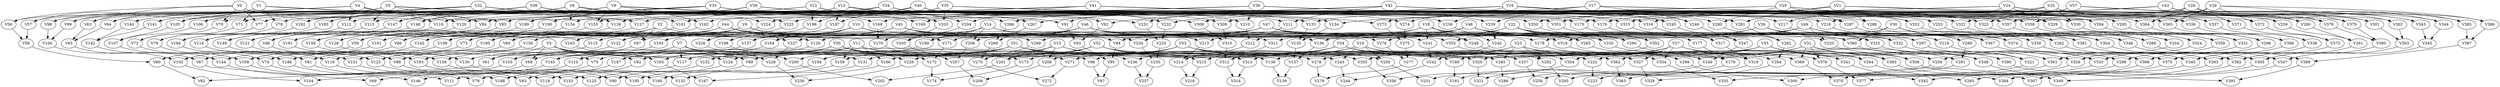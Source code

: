 digraph G {
  V0 -> V56;
 V32 -> V56;
  V1 -> V57;
 V38 -> V57;
  V56 -> V58;
 V57 -> V58;
  V2 -> V59;
 V44 -> V59;
  V58 -> V60;
 V59 -> V60;
  V3 -> V61;
 V50 -> V61;
  V61 -> V62;
 V60 -> V62;
  V0 -> V63;
 V33 -> V63;
  V1 -> V64;
 V39 -> V64;
  V63 -> V65;
 V64 -> V65;
  V2 -> V66;
 V45 -> V66;
  V65 -> V67;
 V66 -> V67;
  V3 -> V68;
 V51 -> V68;
  V68 -> V69;
 V67 -> V69;
  V0 -> V70;
 V34 -> V70;
  V1 -> V71;
 V40 -> V71;
  V70 -> V72;
 V71 -> V72;
  V2 -> V73;
 V46 -> V73;
  V72 -> V74;
 V73 -> V74;
  V3 -> V75;
 V52 -> V75;
  V75 -> V76;
 V74 -> V76;
  V0 -> V77;
 V35 -> V77;
  V1 -> V78;
 V41 -> V78;
  V77 -> V79;
 V78 -> V79;
  V2 -> V80;
 V47 -> V80;
  V79 -> V81;
 V80 -> V81;
  V3 -> V82;
 V53 -> V82;
  V82 -> V83;
 V81 -> V83;
  V0 -> V84;
 V36 -> V84;
  V1 -> V85;
 V42 -> V85;
  V84 -> V86;
 V85 -> V86;
  V2 -> V87;
 V48 -> V87;
  V86 -> V88;
 V87 -> V88;
  V3 -> V89;
 V54 -> V89;
  V89 -> V90;
 V88 -> V90;
  V0 -> V91;
 V37 -> V91;
  V1 -> V92;
 V43 -> V92;
  V91 -> V93;
 V92 -> V93;
  V2 -> V94;
 V49 -> V94;
  V93 -> V95;
 V94 -> V95;
  V3 -> V96;
 V55 -> V96;
  V96 -> V97;
 V95 -> V97;
  V4 -> V98;
 V32 -> V98;
  V5 -> V99;
 V38 -> V99;
  V98 -> V100;
 V99 -> V100;
  V6 -> V101;
 V44 -> V101;
  V100 -> V102;
 V101 -> V102;
  V7 -> V103;
 V50 -> V103;
  V103 -> V104;
 V102 -> V104;
  V4 -> V105;
 V33 -> V105;
  V5 -> V106;
 V39 -> V106;
  V105 -> V107;
 V106 -> V107;
  V6 -> V108;
 V45 -> V108;
  V107 -> V109;
 V108 -> V109;
  V7 -> V110;
 V51 -> V110;
  V110 -> V111;
 V109 -> V111;
  V4 -> V112;
 V34 -> V112;
  V5 -> V113;
 V40 -> V113;
  V112 -> V114;
 V113 -> V114;
  V6 -> V115;
 V46 -> V115;
  V114 -> V116;
 V115 -> V116;
  V7 -> V117;
 V52 -> V117;
  V117 -> V118;
 V116 -> V118;
  V4 -> V119;
 V35 -> V119;
  V5 -> V120;
 V41 -> V120;
  V119 -> V121;
 V120 -> V121;
  V6 -> V122;
 V47 -> V122;
  V121 -> V123;
 V122 -> V123;
  V7 -> V124;
 V53 -> V124;
  V124 -> V125;
 V123 -> V125;
  V4 -> V126;
 V36 -> V126;
  V5 -> V127;
 V42 -> V127;
  V126 -> V128;
 V127 -> V128;
  V6 -> V129;
 V48 -> V129;
  V128 -> V130;
 V129 -> V130;
  V7 -> V131;
 V54 -> V131;
  V131 -> V132;
 V130 -> V132;
  V4 -> V133;
 V37 -> V133;
  V5 -> V134;
 V43 -> V134;
  V133 -> V135;
 V134 -> V135;
  V6 -> V136;
 V49 -> V136;
  V135 -> V137;
 V136 -> V137;
  V7 -> V138;
 V55 -> V138;
  V138 -> V139;
 V137 -> V139;
  V8 -> V140;
 V32 -> V140;
  V9 -> V141;
 V38 -> V141;
  V140 -> V142;
 V141 -> V142;
  V10 -> V143;
 V44 -> V143;
  V142 -> V144;
 V143 -> V144;
  V11 -> V145;
 V50 -> V145;
  V145 -> V146;
 V144 -> V146;
  V8 -> V147;
 V33 -> V147;
  V9 -> V148;
 V39 -> V148;
  V147 -> V149;
 V148 -> V149;
  V10 -> V150;
 V45 -> V150;
  V149 -> V151;
 V150 -> V151;
  V11 -> V152;
 V51 -> V152;
  V152 -> V153;
 V151 -> V153;
  V8 -> V154;
 V34 -> V154;
  V9 -> V155;
 V40 -> V155;
  V154 -> V156;
 V155 -> V156;
  V10 -> V157;
 V46 -> V157;
  V156 -> V158;
 V157 -> V158;
  V11 -> V159;
 V52 -> V159;
  V159 -> V160;
 V158 -> V160;
  V8 -> V161;
 V35 -> V161;
  V9 -> V162;
 V41 -> V162;
  V161 -> V163;
 V162 -> V163;
  V10 -> V164;
 V47 -> V164;
  V163 -> V165;
 V164 -> V165;
  V11 -> V166;
 V53 -> V166;
  V166 -> V167;
 V165 -> V167;
  V8 -> V168;
 V36 -> V168;
  V9 -> V169;
 V42 -> V169;
  V168 -> V170;
 V169 -> V170;
  V10 -> V171;
 V48 -> V171;
  V170 -> V172;
 V171 -> V172;
  V11 -> V173;
 V54 -> V173;
  V173 -> V174;
 V172 -> V174;
  V8 -> V175;
 V37 -> V175;
  V9 -> V176;
 V43 -> V176;
  V175 -> V177;
 V176 -> V177;
  V10 -> V178;
 V49 -> V178;
  V177 -> V179;
 V178 -> V179;
  V11 -> V180;
 V55 -> V180;
  V180 -> V181;
 V179 -> V181;
  V12 -> V182;
 V32 -> V182;
  V13 -> V183;
 V38 -> V183;
  V182 -> V184;
 V183 -> V184;
  V14 -> V185;
 V44 -> V185;
  V184 -> V186;
 V185 -> V186;
  V15 -> V187;
 V50 -> V187;
  V187 -> V188;
 V186 -> V188;
  V12 -> V189;
 V33 -> V189;
  V13 -> V190;
 V39 -> V190;
  V189 -> V191;
 V190 -> V191;
  V14 -> V192;
 V45 -> V192;
  V191 -> V193;
 V192 -> V193;
  V15 -> V194;
 V51 -> V194;
  V194 -> V195;
 V193 -> V195;
  V12 -> V196;
 V34 -> V196;
  V13 -> V197;
 V40 -> V197;
  V196 -> V198;
 V197 -> V198;
  V14 -> V199;
 V46 -> V199;
  V198 -> V200;
 V199 -> V200;
  V15 -> V201;
 V52 -> V201;
  V201 -> V202;
 V200 -> V202;
  V12 -> V203;
 V35 -> V203;
  V13 -> V204;
 V41 -> V204;
  V203 -> V205;
 V204 -> V205;
  V14 -> V206;
 V47 -> V206;
  V205 -> V207;
 V206 -> V207;
  V15 -> V208;
 V53 -> V208;
  V208 -> V209;
 V207 -> V209;
  V12 -> V210;
 V36 -> V210;
  V13 -> V211;
 V42 -> V211;
  V210 -> V212;
 V211 -> V212;
  V14 -> V213;
 V48 -> V213;
  V212 -> V214;
 V213 -> V214;
  V15 -> V215;
 V54 -> V215;
  V215 -> V216;
 V214 -> V216;
  V12 -> V217;
 V37 -> V217;
  V13 -> V218;
 V43 -> V218;
  V217 -> V219;
 V218 -> V219;
  V14 -> V220;
 V49 -> V220;
  V219 -> V221;
 V220 -> V221;
  V15 -> V222;
 V55 -> V222;
  V222 -> V223;
 V221 -> V223;
  V16 -> V224;
 V32 -> V224;
  V17 -> V225;
 V38 -> V225;
  V224 -> V226;
 V225 -> V226;
  V18 -> V227;
 V44 -> V227;
  V226 -> V228;
 V227 -> V228;
  V19 -> V229;
 V50 -> V229;
  V229 -> V230;
 V228 -> V230;
  V16 -> V231;
 V33 -> V231;
  V17 -> V232;
 V39 -> V232;
  V231 -> V233;
 V232 -> V233;
  V18 -> V234;
 V45 -> V234;
  V233 -> V235;
 V234 -> V235;
  V19 -> V236;
 V51 -> V236;
  V236 -> V237;
 V235 -> V237;
  V16 -> V238;
 V34 -> V238;
  V17 -> V239;
 V40 -> V239;
  V238 -> V240;
 V239 -> V240;
  V18 -> V241;
 V46 -> V241;
  V240 -> V242;
 V241 -> V242;
  V19 -> V243;
 V52 -> V243;
  V243 -> V244;
 V242 -> V244;
  V16 -> V245;
 V35 -> V245;
  V17 -> V246;
 V41 -> V246;
  V245 -> V247;
 V246 -> V247;
  V18 -> V248;
 V47 -> V248;
  V247 -> V249;
 V248 -> V249;
  V19 -> V250;
 V53 -> V250;
  V250 -> V251;
 V249 -> V251;
  V16 -> V252;
 V36 -> V252;
  V17 -> V253;
 V42 -> V253;
  V252 -> V254;
 V253 -> V254;
  V18 -> V255;
 V48 -> V255;
  V254 -> V256;
 V255 -> V256;
  V19 -> V257;
 V54 -> V257;
  V257 -> V258;
 V256 -> V258;
  V16 -> V259;
 V37 -> V259;
  V17 -> V260;
 V43 -> V260;
  V259 -> V261;
 V260 -> V261;
  V18 -> V262;
 V49 -> V262;
  V261 -> V263;
 V262 -> V263;
  V19 -> V264;
 V55 -> V264;
  V264 -> V265;
 V263 -> V265;
  V20 -> V266;
 V32 -> V266;
  V21 -> V267;
 V38 -> V267;
  V266 -> V268;
 V267 -> V268;
  V22 -> V269;
 V44 -> V269;
  V268 -> V270;
 V269 -> V270;
  V23 -> V271;
 V50 -> V271;
  V271 -> V272;
 V270 -> V272;
  V20 -> V273;
 V33 -> V273;
  V21 -> V274;
 V39 -> V274;
  V273 -> V275;
 V274 -> V275;
  V22 -> V276;
 V45 -> V276;
  V275 -> V277;
 V276 -> V277;
  V23 -> V278;
 V51 -> V278;
  V278 -> V279;
 V277 -> V279;
  V20 -> V280;
 V34 -> V280;
  V21 -> V281;
 V40 -> V281;
  V280 -> V282;
 V281 -> V282;
  V22 -> V283;
 V46 -> V283;
  V282 -> V284;
 V283 -> V284;
  V23 -> V285;
 V52 -> V285;
  V285 -> V286;
 V284 -> V286;
  V20 -> V287;
 V35 -> V287;
  V21 -> V288;
 V41 -> V288;
  V287 -> V289;
 V288 -> V289;
  V22 -> V290;
 V47 -> V290;
  V289 -> V291;
 V290 -> V291;
  V23 -> V292;
 V53 -> V292;
  V292 -> V293;
 V291 -> V293;
  V20 -> V294;
 V36 -> V294;
  V21 -> V295;
 V42 -> V295;
  V294 -> V296;
 V295 -> V296;
  V22 -> V297;
 V48 -> V297;
  V296 -> V298;
 V297 -> V298;
  V23 -> V299;
 V54 -> V299;
  V299 -> V300;
 V298 -> V300;
  V20 -> V301;
 V37 -> V301;
  V21 -> V302;
 V43 -> V302;
  V301 -> V303;
 V302 -> V303;
  V22 -> V304;
 V49 -> V304;
  V303 -> V305;
 V304 -> V305;
  V23 -> V306;
 V55 -> V306;
  V306 -> V307;
 V305 -> V307;
  V24 -> V308;
 V32 -> V308;
  V25 -> V309;
 V38 -> V309;
  V308 -> V310;
 V309 -> V310;
  V26 -> V311;
 V44 -> V311;
  V310 -> V312;
 V311 -> V312;
  V27 -> V313;
 V50 -> V313;
  V313 -> V314;
 V312 -> V314;
  V24 -> V315;
 V33 -> V315;
  V25 -> V316;
 V39 -> V316;
  V315 -> V317;
 V316 -> V317;
  V26 -> V318;
 V45 -> V318;
  V317 -> V319;
 V318 -> V319;
  V27 -> V320;
 V51 -> V320;
  V320 -> V321;
 V319 -> V321;
  V24 -> V322;
 V34 -> V322;
  V25 -> V323;
 V40 -> V323;
  V322 -> V324;
 V323 -> V324;
  V26 -> V325;
 V46 -> V325;
  V324 -> V326;
 V325 -> V326;
  V27 -> V327;
 V52 -> V327;
  V327 -> V328;
 V326 -> V328;
  V24 -> V329;
 V35 -> V329;
  V25 -> V330;
 V41 -> V330;
  V329 -> V331;
 V330 -> V331;
  V26 -> V332;
 V47 -> V332;
  V331 -> V333;
 V332 -> V333;
  V27 -> V334;
 V53 -> V334;
  V334 -> V335;
 V333 -> V335;
  V24 -> V336;
 V36 -> V336;
  V25 -> V337;
 V42 -> V337;
  V336 -> V338;
 V337 -> V338;
  V26 -> V339;
 V48 -> V339;
  V338 -> V340;
 V339 -> V340;
  V27 -> V341;
 V54 -> V341;
  V341 -> V342;
 V340 -> V342;
  V24 -> V343;
 V37 -> V343;
  V25 -> V344;
 V43 -> V344;
  V343 -> V345;
 V344 -> V345;
  V26 -> V346;
 V49 -> V346;
  V345 -> V347;
 V346 -> V347;
  V27 -> V348;
 V55 -> V348;
  V348 -> V349;
 V347 -> V349;
  V28 -> V350;
 V32 -> V350;
  V29 -> V351;
 V38 -> V351;
  V350 -> V352;
 V351 -> V352;
  V30 -> V353;
 V44 -> V353;
  V352 -> V354;
 V353 -> V354;
  V31 -> V355;
 V50 -> V355;
  V355 -> V356;
 V354 -> V356;
  V28 -> V357;
 V33 -> V357;
  V29 -> V358;
 V39 -> V358;
  V357 -> V359;
 V358 -> V359;
  V30 -> V360;
 V45 -> V360;
  V359 -> V361;
 V360 -> V361;
  V31 -> V362;
 V51 -> V362;
  V362 -> V363;
 V361 -> V363;
  V28 -> V364;
 V34 -> V364;
  V29 -> V365;
 V40 -> V365;
  V364 -> V366;
 V365 -> V366;
  V30 -> V367;
 V46 -> V367;
  V366 -> V368;
 V367 -> V368;
  V31 -> V369;
 V52 -> V369;
  V369 -> V370;
 V368 -> V370;
  V28 -> V371;
 V35 -> V371;
  V29 -> V372;
 V41 -> V372;
  V371 -> V373;
 V372 -> V373;
  V30 -> V374;
 V47 -> V374;
  V373 -> V375;
 V374 -> V375;
  V31 -> V376;
 V53 -> V376;
  V376 -> V377;
 V375 -> V377;
  V28 -> V378;
 V36 -> V378;
  V29 -> V379;
 V42 -> V379;
  V378 -> V380;
 V379 -> V380;
  V30 -> V381;
 V48 -> V381;
  V380 -> V382;
 V381 -> V382;
  V31 -> V383;
 V54 -> V383;
  V383 -> V384;
 V382 -> V384;
  V28 -> V385;
 V37 -> V385;
  V29 -> V386;
 V43 -> V386;
  V385 -> V387;
 V386 -> V387;
  V30 -> V388;
 V49 -> V388;
  V387 -> V389;
 V388 -> V389;
  V31 -> V390;
 V55 -> V390;
  V390 -> V391;
 V389 -> V391;
}
